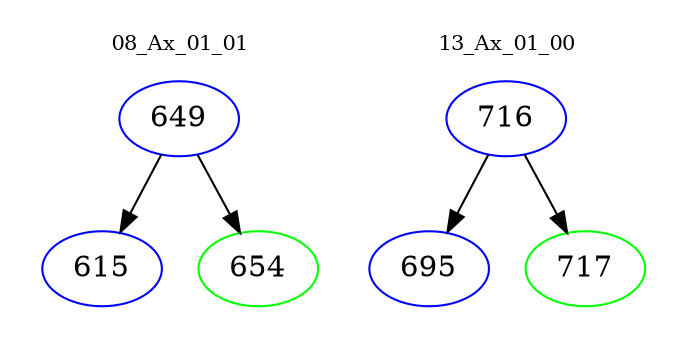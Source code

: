 digraph{
subgraph cluster_0 {
color = white
label = "08_Ax_01_01";
fontsize=10;
T0_649 [label="649", color="blue"]
T0_649 -> T0_615 [color="black"]
T0_615 [label="615", color="blue"]
T0_649 -> T0_654 [color="black"]
T0_654 [label="654", color="green"]
}
subgraph cluster_1 {
color = white
label = "13_Ax_01_00";
fontsize=10;
T1_716 [label="716", color="blue"]
T1_716 -> T1_695 [color="black"]
T1_695 [label="695", color="blue"]
T1_716 -> T1_717 [color="black"]
T1_717 [label="717", color="green"]
}
}
